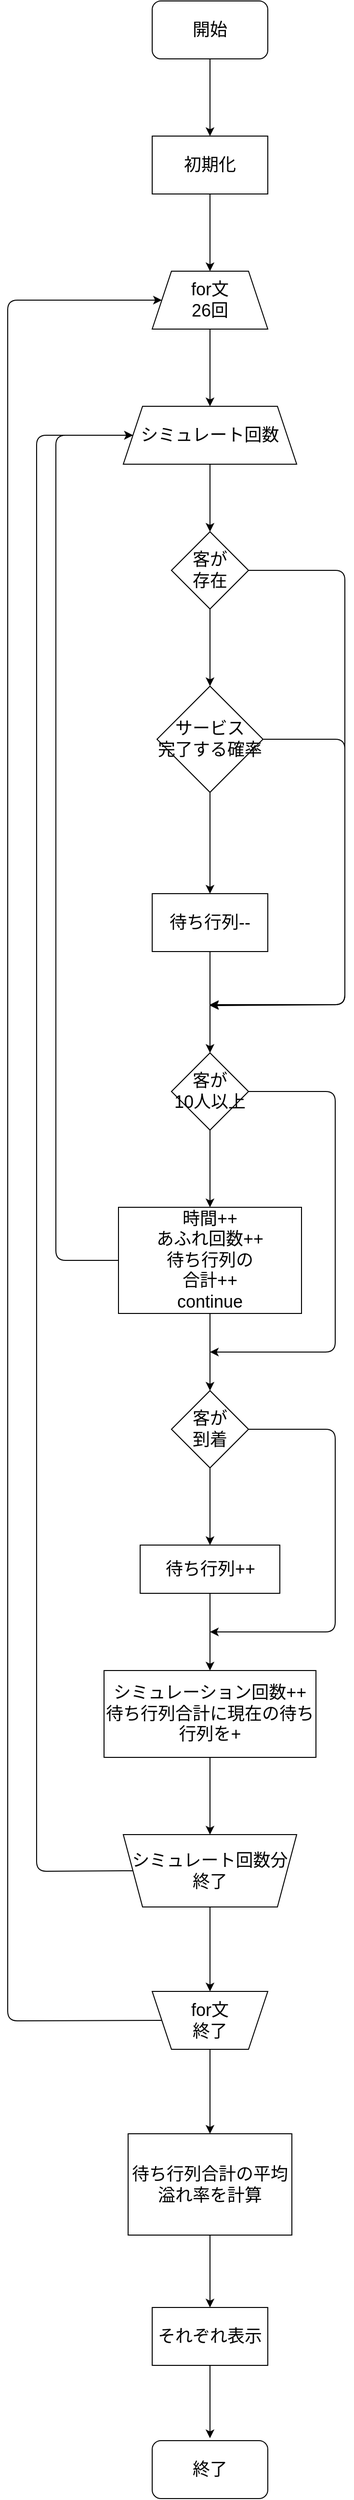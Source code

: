 <mxfile>
    <diagram id="v9WQ7-3fBDgSKG5Az64T" name="ページ1">
        <mxGraphModel dx="1577" dy="516" grid="1" gridSize="10" guides="1" tooltips="1" connect="1" arrows="1" fold="1" page="1" pageScale="1" pageWidth="827" pageHeight="1169" math="0" shadow="0">
            <root>
                <mxCell id="0"/>
                <mxCell id="1" parent="0"/>
                <mxCell id="2" value="" style="edgeStyle=none;html=1;" edge="1" parent="1" source="3" target="5">
                    <mxGeometry relative="1" as="geometry"/>
                </mxCell>
                <mxCell id="3" value="&lt;font style=&quot;font-size: 18px;&quot;&gt;開始&lt;/font&gt;" style="rounded=1;whiteSpace=wrap;html=1;" vertex="1" parent="1">
                    <mxGeometry x="120" y="40" width="120" height="60" as="geometry"/>
                </mxCell>
                <mxCell id="40" value="" style="edgeStyle=none;html=1;" edge="1" parent="1" source="5" target="39">
                    <mxGeometry relative="1" as="geometry"/>
                </mxCell>
                <mxCell id="5" value="初期化" style="rounded=0;whiteSpace=wrap;html=1;fontSize=18;" vertex="1" parent="1">
                    <mxGeometry x="120" y="180" width="120" height="60" as="geometry"/>
                </mxCell>
                <mxCell id="6" value="" style="edgeStyle=none;html=1;" edge="1" parent="1" source="7" target="10">
                    <mxGeometry relative="1" as="geometry"/>
                </mxCell>
                <mxCell id="7" value="シミュレート回数" style="shape=trapezoid;perimeter=trapezoidPerimeter;whiteSpace=wrap;html=1;fixedSize=1;fontSize=18;rounded=0;" vertex="1" parent="1">
                    <mxGeometry x="90" y="460" width="180" height="60" as="geometry"/>
                </mxCell>
                <mxCell id="8" value="" style="edgeStyle=none;html=1;" edge="1" parent="1" source="10" target="13">
                    <mxGeometry relative="1" as="geometry"/>
                </mxCell>
                <mxCell id="9" style="edgeStyle=none;html=1;exitX=1;exitY=0.5;exitDx=0;exitDy=0;" edge="1" parent="1" source="10">
                    <mxGeometry relative="1" as="geometry">
                        <mxPoint x="180" y="1081" as="targetPoint"/>
                        <Array as="points">
                            <mxPoint x="320" y="630"/>
                            <mxPoint x="320" y="1080"/>
                        </Array>
                    </mxGeometry>
                </mxCell>
                <mxCell id="10" value="客が&lt;br&gt;存在" style="rhombus;whiteSpace=wrap;html=1;fontSize=18;rounded=0;" vertex="1" parent="1">
                    <mxGeometry x="140" y="590" width="80" height="80" as="geometry"/>
                </mxCell>
                <mxCell id="11" value="" style="edgeStyle=none;html=1;" edge="1" parent="1" source="13" target="15">
                    <mxGeometry relative="1" as="geometry"/>
                </mxCell>
                <mxCell id="12" style="edgeStyle=none;html=1;exitX=1;exitY=0.5;exitDx=0;exitDy=0;" edge="1" parent="1" source="13">
                    <mxGeometry relative="1" as="geometry">
                        <mxPoint x="180" y="1080" as="targetPoint"/>
                        <Array as="points">
                            <mxPoint x="320" y="805"/>
                            <mxPoint x="320" y="1080"/>
                        </Array>
                    </mxGeometry>
                </mxCell>
                <mxCell id="13" value="サービス&lt;br&gt;完了する確率" style="rhombus;whiteSpace=wrap;html=1;fontSize=18;rounded=0;" vertex="1" parent="1">
                    <mxGeometry x="125" y="750" width="110" height="110" as="geometry"/>
                </mxCell>
                <mxCell id="14" value="" style="edgeStyle=none;html=1;" edge="1" parent="1" source="15" target="18">
                    <mxGeometry relative="1" as="geometry"/>
                </mxCell>
                <mxCell id="15" value="待ち行列--" style="whiteSpace=wrap;html=1;fontSize=18;rounded=0;" vertex="1" parent="1">
                    <mxGeometry x="120" y="965" width="120" height="60" as="geometry"/>
                </mxCell>
                <mxCell id="16" value="" style="edgeStyle=none;html=1;" edge="1" parent="1" source="18" target="21">
                    <mxGeometry relative="1" as="geometry"/>
                </mxCell>
                <mxCell id="17" style="edgeStyle=none;html=1;exitX=1;exitY=0.5;exitDx=0;exitDy=0;" edge="1" parent="1" source="18">
                    <mxGeometry relative="1" as="geometry">
                        <mxPoint x="180" y="1440" as="targetPoint"/>
                        <Array as="points">
                            <mxPoint x="310" y="1170"/>
                            <mxPoint x="310" y="1440"/>
                        </Array>
                    </mxGeometry>
                </mxCell>
                <mxCell id="18" value="客が&lt;br&gt;10人以上" style="rhombus;whiteSpace=wrap;html=1;fontSize=18;rounded=0;" vertex="1" parent="1">
                    <mxGeometry x="140" y="1130" width="80" height="80" as="geometry"/>
                </mxCell>
                <mxCell id="19" style="edgeStyle=none;html=1;exitX=0;exitY=0.5;exitDx=0;exitDy=0;entryX=0;entryY=0.5;entryDx=0;entryDy=0;" edge="1" parent="1" source="21" target="7">
                    <mxGeometry relative="1" as="geometry">
                        <Array as="points">
                            <mxPoint x="20" y="1345"/>
                            <mxPoint x="20" y="490"/>
                        </Array>
                    </mxGeometry>
                </mxCell>
                <mxCell id="20" value="" style="edgeStyle=none;html=1;" edge="1" parent="1" source="21" target="24">
                    <mxGeometry relative="1" as="geometry"/>
                </mxCell>
                <mxCell id="21" value="時間++&lt;br&gt;あふれ回数++&lt;br&gt;待ち行列の&lt;br&gt;合計++&lt;br&gt;continue" style="whiteSpace=wrap;html=1;fontSize=18;rounded=0;" vertex="1" parent="1">
                    <mxGeometry x="85" y="1290" width="190" height="110" as="geometry"/>
                </mxCell>
                <mxCell id="22" value="" style="edgeStyle=none;html=1;" edge="1" parent="1" source="24" target="26">
                    <mxGeometry relative="1" as="geometry"/>
                </mxCell>
                <mxCell id="23" style="edgeStyle=none;html=1;exitX=1;exitY=0.5;exitDx=0;exitDy=0;" edge="1" parent="1" source="24">
                    <mxGeometry relative="1" as="geometry">
                        <mxPoint x="180" y="1730" as="targetPoint"/>
                        <Array as="points">
                            <mxPoint x="310" y="1520"/>
                            <mxPoint x="310" y="1730"/>
                        </Array>
                    </mxGeometry>
                </mxCell>
                <mxCell id="24" value="客が&lt;br&gt;到着" style="rhombus;whiteSpace=wrap;html=1;fontSize=18;rounded=0;" vertex="1" parent="1">
                    <mxGeometry x="140" y="1480" width="80" height="80" as="geometry"/>
                </mxCell>
                <mxCell id="25" value="" style="edgeStyle=none;html=1;" edge="1" parent="1" source="26" target="29">
                    <mxGeometry relative="1" as="geometry"/>
                </mxCell>
                <mxCell id="26" value="待ち行列++" style="whiteSpace=wrap;html=1;fontSize=18;rounded=0;" vertex="1" parent="1">
                    <mxGeometry x="107.5" y="1640" width="145" height="50" as="geometry"/>
                </mxCell>
                <mxCell id="27" style="edgeStyle=none;html=1;exitX=1;exitY=0.5;exitDx=0;exitDy=0;entryX=0;entryY=0.5;entryDx=0;entryDy=0;" edge="1" parent="1" source="36" target="7">
                    <mxGeometry relative="1" as="geometry">
                        <Array as="points">
                            <mxPoint y="1978"/>
                            <mxPoint y="490"/>
                        </Array>
                    </mxGeometry>
                </mxCell>
                <mxCell id="28" value="" style="edgeStyle=none;html=1;fontSize=18;" edge="1" parent="1" source="29" target="36">
                    <mxGeometry relative="1" as="geometry"/>
                </mxCell>
                <mxCell id="29" value="シミュレーション回数++&lt;br&gt;待ち行列合計に現在の待ち行列を+" style="whiteSpace=wrap;html=1;fontSize=18;rounded=0;" vertex="1" parent="1">
                    <mxGeometry x="70" y="1770" width="220" height="90" as="geometry"/>
                </mxCell>
                <mxCell id="30" value="" style="edgeStyle=none;html=1;fontSize=18;" edge="1" parent="1" source="31" target="33">
                    <mxGeometry relative="1" as="geometry"/>
                </mxCell>
                <mxCell id="31" value="待ち行列合計の平均&lt;br&gt;溢れ率を計算" style="whiteSpace=wrap;html=1;fontSize=18;rounded=0;" vertex="1" parent="1">
                    <mxGeometry x="95" y="2250" width="170" height="105" as="geometry"/>
                </mxCell>
                <mxCell id="32" value="" style="edgeStyle=none;html=1;" edge="1" parent="1" source="33">
                    <mxGeometry relative="1" as="geometry">
                        <mxPoint x="180" y="2565.5" as="targetPoint"/>
                    </mxGeometry>
                </mxCell>
                <mxCell id="33" value="それぞれ表示" style="whiteSpace=wrap;html=1;fontSize=18;rounded=0;" vertex="1" parent="1">
                    <mxGeometry x="120" y="2430" width="120" height="60" as="geometry"/>
                </mxCell>
                <mxCell id="34" value="&lt;font style=&quot;font-size: 18px;&quot;&gt;終了&lt;/font&gt;" style="rounded=1;whiteSpace=wrap;html=1;" vertex="1" parent="1">
                    <mxGeometry x="120" y="2568" width="120" height="60" as="geometry"/>
                </mxCell>
                <mxCell id="43" value="" style="edgeStyle=none;html=1;" edge="1" parent="1" source="36" target="42">
                    <mxGeometry relative="1" as="geometry"/>
                </mxCell>
                <mxCell id="36" value="シミュレート回数分&lt;br&gt;終了" style="shape=trapezoid;perimeter=trapezoidPerimeter;whiteSpace=wrap;html=1;fixedSize=1;fontSize=18;rounded=0;direction=west;" vertex="1" parent="1">
                    <mxGeometry x="90" y="1940" width="180" height="75" as="geometry"/>
                </mxCell>
                <mxCell id="41" value="" style="edgeStyle=none;html=1;" edge="1" parent="1" source="39" target="7">
                    <mxGeometry relative="1" as="geometry"/>
                </mxCell>
                <mxCell id="39" value="for文&lt;br&gt;26回" style="shape=trapezoid;perimeter=trapezoidPerimeter;whiteSpace=wrap;html=1;fixedSize=1;fontSize=18;rounded=0;" vertex="1" parent="1">
                    <mxGeometry x="120" y="320" width="120" height="60" as="geometry"/>
                </mxCell>
                <mxCell id="44" style="edgeStyle=none;html=1;exitX=1;exitY=0.5;exitDx=0;exitDy=0;entryX=0;entryY=0.5;entryDx=0;entryDy=0;" edge="1" parent="1" source="42" target="39">
                    <mxGeometry relative="1" as="geometry">
                        <Array as="points">
                            <mxPoint x="-30" y="2133"/>
                            <mxPoint x="-30" y="350"/>
                        </Array>
                    </mxGeometry>
                </mxCell>
                <mxCell id="45" value="" style="edgeStyle=none;html=1;" edge="1" parent="1" source="42" target="31">
                    <mxGeometry relative="1" as="geometry"/>
                </mxCell>
                <mxCell id="42" value="for文&lt;br&gt;終了" style="shape=trapezoid;perimeter=trapezoidPerimeter;whiteSpace=wrap;html=1;fixedSize=1;fontSize=18;rounded=0;direction=west;" vertex="1" parent="1">
                    <mxGeometry x="120" y="2102.5" width="120" height="60" as="geometry"/>
                </mxCell>
            </root>
        </mxGraphModel>
    </diagram>
</mxfile>